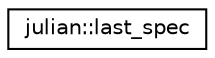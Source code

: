 digraph "Graphical Class Hierarchy"
{
 // LATEX_PDF_SIZE
  edge [fontname="Helvetica",fontsize="10",labelfontname="Helvetica",labelfontsize="10"];
  node [fontname="Helvetica",fontsize="10",shape=record];
  rankdir="LR";
  Node0 [label="julian::last_spec",height=0.2,width=0.4,color="black", fillcolor="white", style="filled",URL="$structjulian_1_1last__spec.html",tooltip=" "];
}

